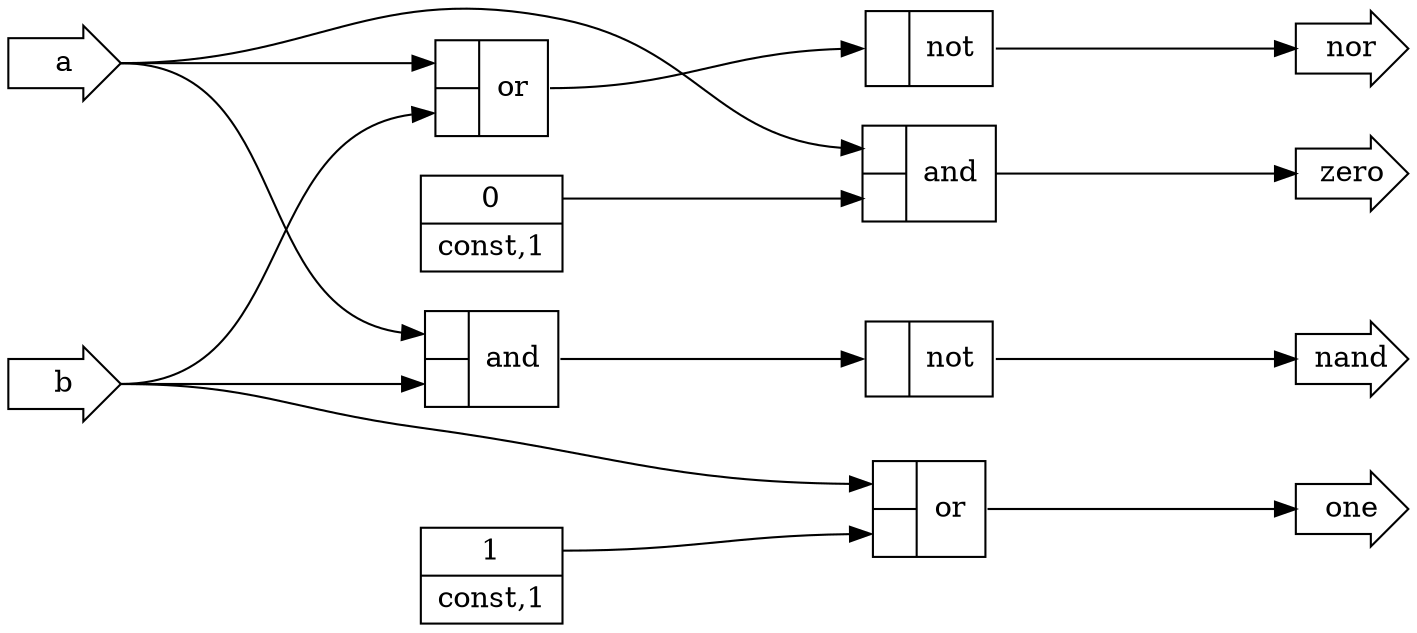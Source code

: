 digraph "Test Optimizer" {
graph [ ranksep = 2; rankdir = LR; ]
subgraph inputs { rank = source;
input1 [ shape = rarrow, label = "a"];
input2 [ shape = rarrow, label = "b"];
}
subgraph outputs { rank = sink;
output1 [ shape = rarrow, label = "nand"];
output2 [ shape = rarrow, label = "nor"];
output3 [ shape = rarrow, label = "zero"];
output4 [ shape = rarrow, label = "one"];
}
subgraph nodes {
n2 [ shape = record, label = "{{<i1>}|<o> not}"];
n3 [ shape = record, label = "{{<i1>|<i2>}|<o> and}"];
n7 [ shape = record, label = "{{<i1>}|<o> not}"];
n8 [ shape = record, label = "{{<i1>|<i2>}|<o> or}"];
n10 [ shape = record, label = "{{<i1>|<i2>}|<o> and}"];
n11 [ shape = record, label = "<o> 0|const,1"];
n13 [ shape = record, label = "{{<i1>|<i2>}|<o> or}"];
n14 [ shape = record, label = "<o> 1|const,1"];
}
n2:o:e -> output1:w
n3:o:e -> n2:i1:w
input1:e -> n3:i1:w
input2:e -> n3:i2:w
n7:o:e -> output2:w
n8:o:e -> n7:i1:w
input1:e -> n8:i1:w
input2:e -> n8:i2:w
n10:o:e -> output3:w
input1:e -> n10:i1:w
n11:o:e -> n10:i2:w
n13:o:e -> output4:w
input2:e -> n13:i1:w
n14:o:e -> n13:i2:w
}